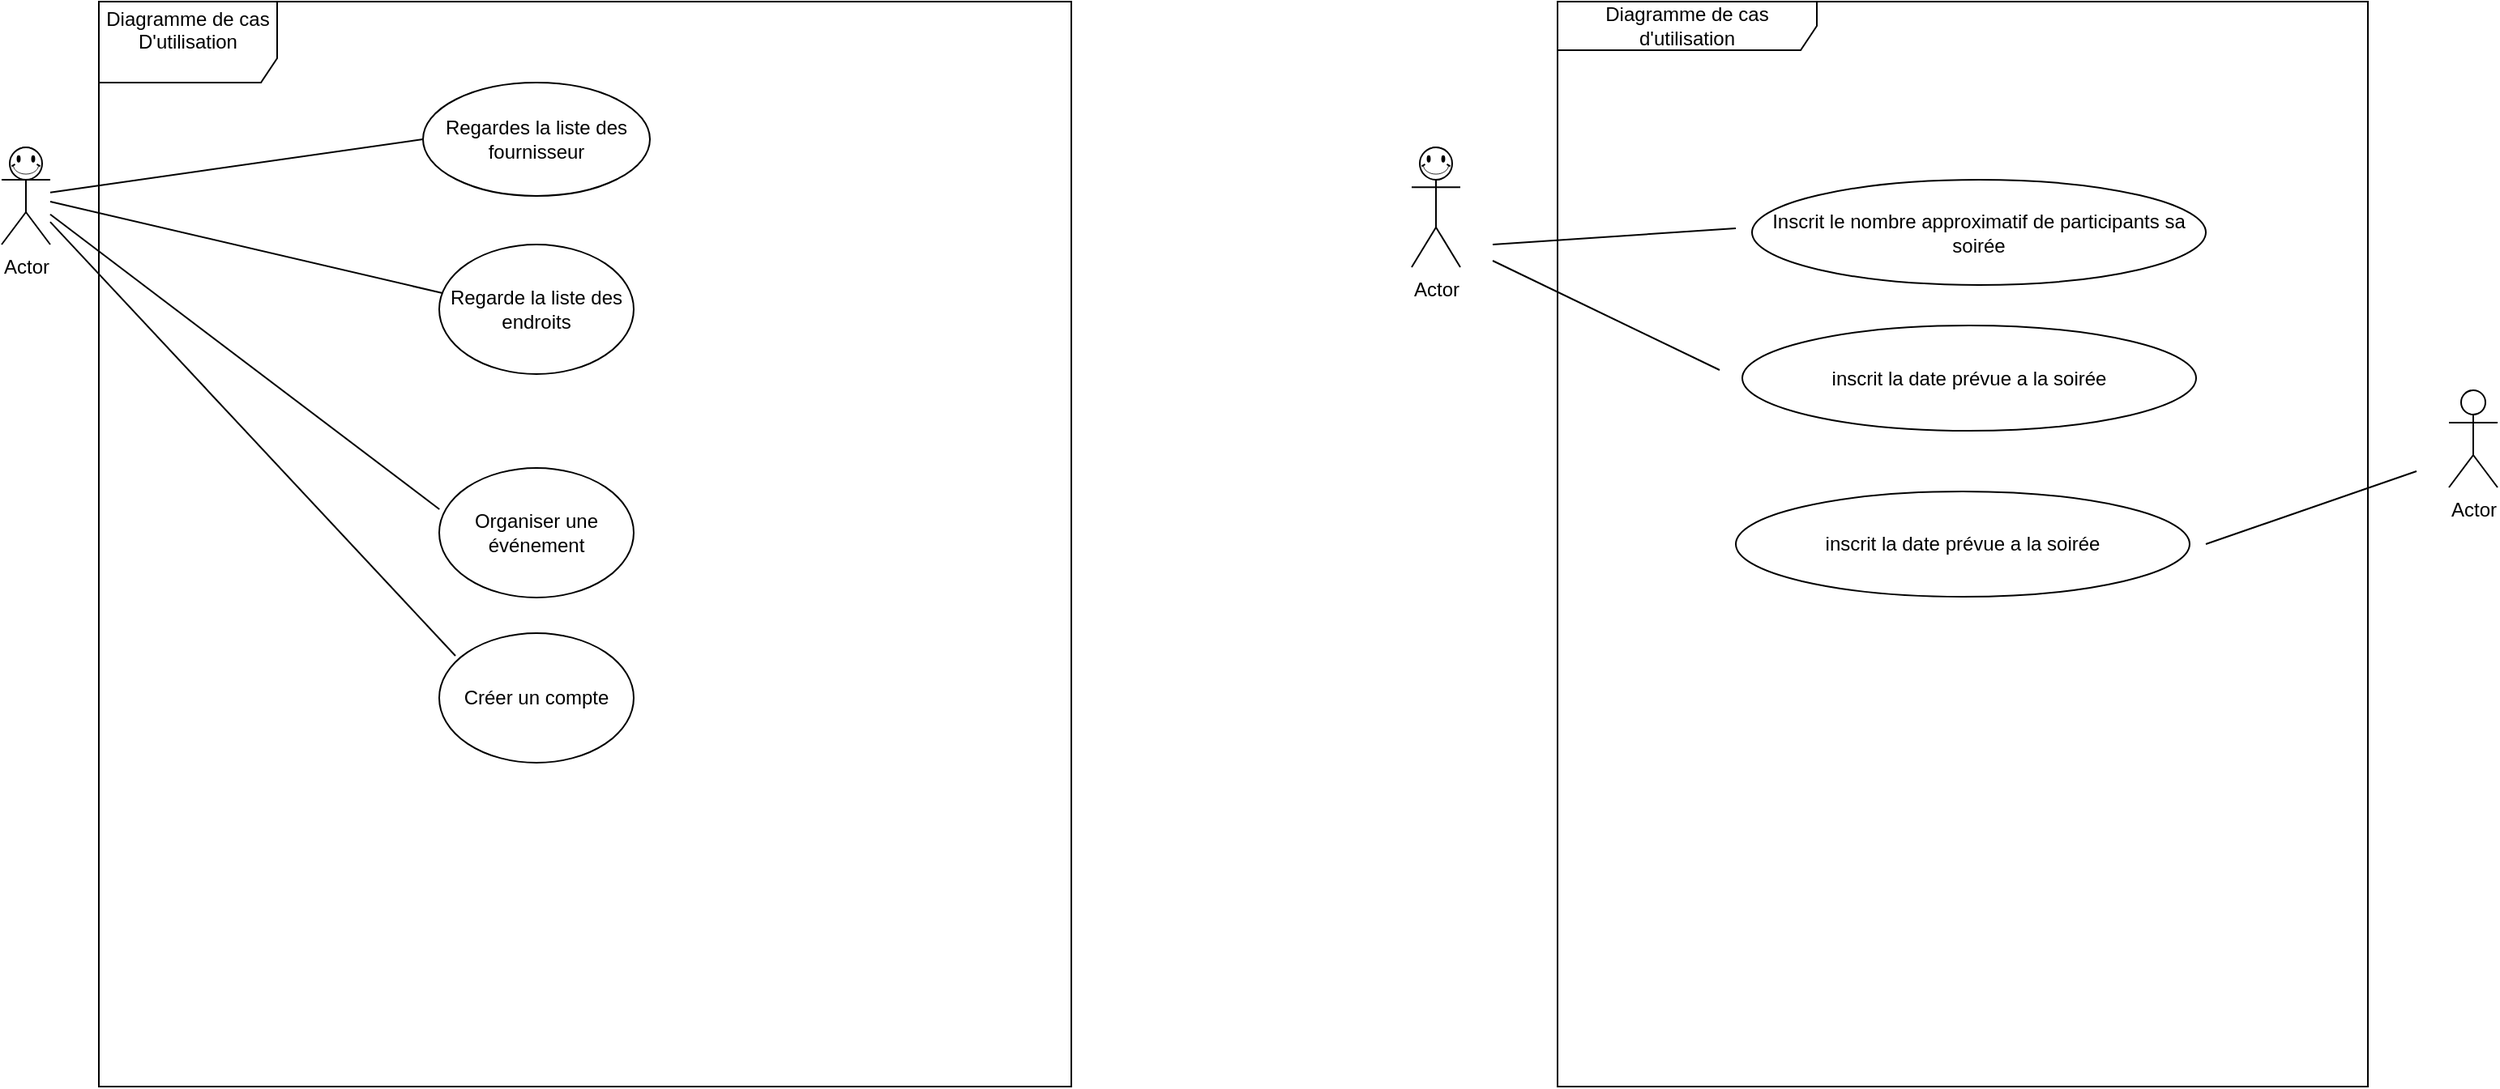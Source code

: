 <mxfile version="24.3.1" type="github">
  <diagram name="Page-1" id="fd_hAKjFNYpGGn4z0pOC">
    <mxGraphModel dx="1692" dy="397" grid="1" gridSize="10" guides="1" tooltips="1" connect="1" arrows="1" fold="1" page="1" pageScale="1" pageWidth="827" pageHeight="1169" math="0" shadow="0">
      <root>
        <mxCell id="0" />
        <mxCell id="1" parent="0" />
        <mxCell id="66J13lPszPc7OscdI4Re-3" value="Actor" style="shape=umlActor;verticalLabelPosition=bottom;verticalAlign=top;html=1;outlineConnect=0;" parent="1" vertex="1">
          <mxGeometry x="70" y="170" width="30" height="74" as="geometry" />
        </mxCell>
        <mxCell id="66J13lPszPc7OscdI4Re-4" value="Actor" style="shape=umlActor;verticalLabelPosition=bottom;verticalAlign=top;html=1;outlineConnect=0;" parent="1" vertex="1">
          <mxGeometry x="710" y="320" width="30" height="60" as="geometry" />
        </mxCell>
        <mxCell id="66J13lPszPc7OscdI4Re-8" value="" style="verticalLabelPosition=bottom;verticalAlign=top;html=1;shape=mxgraph.basic.smiley" parent="1" vertex="1">
          <mxGeometry x="75" y="170" width="20" height="20" as="geometry" />
        </mxCell>
        <mxCell id="KfJhYv4nb-8RnHJ_QU3o-8" value="Diagramme de cas d&#39;utilisation" style="shape=umlFrame;whiteSpace=wrap;html=1;pointerEvents=0;recursiveResize=0;container=1;collapsible=0;width=160;" vertex="1" parent="1">
          <mxGeometry x="160" y="80" width="500" height="670" as="geometry" />
        </mxCell>
        <mxCell id="KfJhYv4nb-8RnHJ_QU3o-11" value="&lt;div&gt;Inscrit le nombre approximatif de participants sa soirée&lt;/div&gt;" style="ellipse;html=1;whiteSpace=wrap;" vertex="1" parent="KfJhYv4nb-8RnHJ_QU3o-8">
          <mxGeometry x="120" y="110" width="280" height="65" as="geometry" />
        </mxCell>
        <mxCell id="KfJhYv4nb-8RnHJ_QU3o-14" value="" style="endArrow=none;startArrow=none;endFill=0;startFill=0;endSize=8;html=1;verticalAlign=bottom;labelBackgroundColor=none;strokeWidth=1;rounded=0;" edge="1" parent="KfJhYv4nb-8RnHJ_QU3o-8">
          <mxGeometry width="160" relative="1" as="geometry">
            <mxPoint x="-40" y="150" as="sourcePoint" />
            <mxPoint x="110" y="140" as="targetPoint" />
          </mxGeometry>
        </mxCell>
        <mxCell id="KfJhYv4nb-8RnHJ_QU3o-15" value="&lt;div&gt;inscrit la date prévue a la soirée&lt;/div&gt;" style="ellipse;html=1;whiteSpace=wrap;" vertex="1" parent="KfJhYv4nb-8RnHJ_QU3o-8">
          <mxGeometry x="114" y="200" width="280" height="65" as="geometry" />
        </mxCell>
        <mxCell id="KfJhYv4nb-8RnHJ_QU3o-16" value="" style="endArrow=none;startArrow=none;endFill=0;startFill=0;endSize=8;html=1;verticalAlign=bottom;labelBackgroundColor=none;strokeWidth=1;rounded=0;" edge="1" parent="KfJhYv4nb-8RnHJ_QU3o-8">
          <mxGeometry width="160" relative="1" as="geometry">
            <mxPoint x="-40" y="160" as="sourcePoint" />
            <mxPoint x="100" y="227.5" as="targetPoint" />
          </mxGeometry>
        </mxCell>
        <mxCell id="KfJhYv4nb-8RnHJ_QU3o-17" value="" style="endArrow=none;startArrow=none;endFill=0;startFill=0;endSize=8;html=1;verticalAlign=bottom;labelBackgroundColor=none;strokeWidth=1;rounded=0;" edge="1" parent="KfJhYv4nb-8RnHJ_QU3o-8">
          <mxGeometry width="160" relative="1" as="geometry">
            <mxPoint x="400" y="335" as="sourcePoint" />
            <mxPoint x="530" y="290" as="targetPoint" />
          </mxGeometry>
        </mxCell>
        <mxCell id="KfJhYv4nb-8RnHJ_QU3o-18" value="&lt;div&gt;inscrit la date prévue a la soirée&lt;/div&gt;" style="ellipse;html=1;whiteSpace=wrap;" vertex="1" parent="KfJhYv4nb-8RnHJ_QU3o-8">
          <mxGeometry x="110" y="302.5" width="280" height="65" as="geometry" />
        </mxCell>
        <mxCell id="0vhhkYOt-qyEH0Bgxad_-2" value="Actor" style="shape=umlActor;verticalLabelPosition=bottom;verticalAlign=top;html=1;outlineConnect=0;" vertex="1" parent="1">
          <mxGeometry x="-800" y="170" width="30" height="60" as="geometry" />
        </mxCell>
        <mxCell id="0vhhkYOt-qyEH0Bgxad_-4" value="" style="verticalLabelPosition=bottom;verticalAlign=top;html=1;shape=mxgraph.basic.smiley" vertex="1" parent="1">
          <mxGeometry x="-795" y="170" width="20" height="20" as="geometry" />
        </mxCell>
        <mxCell id="0vhhkYOt-qyEH0Bgxad_-6" value="&lt;div&gt;Diagramme de cas D&#39;utilisation&lt;/div&gt;&lt;div&gt;&lt;br&gt;&lt;/div&gt;" style="shape=umlFrame;whiteSpace=wrap;html=1;pointerEvents=0;width=110;height=50;" vertex="1" parent="1">
          <mxGeometry x="-740" y="80" width="600" height="670" as="geometry" />
        </mxCell>
        <mxCell id="0vhhkYOt-qyEH0Bgxad_-7" value="Regardes la liste des fournisseur" style="ellipse;whiteSpace=wrap;html=1;" vertex="1" parent="1">
          <mxGeometry x="-540" y="130" width="140" height="70" as="geometry" />
        </mxCell>
        <mxCell id="0vhhkYOt-qyEH0Bgxad_-8" value="" style="endArrow=none;html=1;rounded=0;entryX=0;entryY=0.5;entryDx=0;entryDy=0;" edge="1" parent="1" source="0vhhkYOt-qyEH0Bgxad_-2" target="0vhhkYOt-qyEH0Bgxad_-7">
          <mxGeometry width="50" height="50" relative="1" as="geometry">
            <mxPoint x="-610" y="270" as="sourcePoint" />
            <mxPoint x="-560" y="220" as="targetPoint" />
          </mxGeometry>
        </mxCell>
        <mxCell id="0vhhkYOt-qyEH0Bgxad_-9" value="Regarde la liste des endroits" style="ellipse;whiteSpace=wrap;html=1;" vertex="1" parent="1">
          <mxGeometry x="-530" y="230" width="120" height="80" as="geometry" />
        </mxCell>
        <mxCell id="0vhhkYOt-qyEH0Bgxad_-10" value="" style="endArrow=none;html=1;rounded=0;exitX=0.017;exitY=0.375;exitDx=0;exitDy=0;exitPerimeter=0;" edge="1" parent="1" source="0vhhkYOt-qyEH0Bgxad_-9" target="0vhhkYOt-qyEH0Bgxad_-2">
          <mxGeometry width="50" height="50" relative="1" as="geometry">
            <mxPoint x="-810" y="220" as="sourcePoint" />
            <mxPoint x="-760" y="170" as="targetPoint" />
          </mxGeometry>
        </mxCell>
        <mxCell id="0vhhkYOt-qyEH0Bgxad_-13" value="Organiser une événement" style="ellipse;whiteSpace=wrap;html=1;" vertex="1" parent="1">
          <mxGeometry x="-530" y="368" width="120" height="80" as="geometry" />
        </mxCell>
        <mxCell id="fDqY2x87GNLqqhqDn0j4-6" value="&amp;nbsp;" style="text;whiteSpace=wrap;html=1;" vertex="1" parent="1">
          <mxGeometry x="-180" y="450" width="40" height="40" as="geometry" />
        </mxCell>
        <mxCell id="0vhhkYOt-qyEH0Bgxad_-14" value="" style="endArrow=none;html=1;rounded=0;exitX=0.001;exitY=0.319;exitDx=0;exitDy=0;exitPerimeter=0;" edge="1" parent="1" source="0vhhkYOt-qyEH0Bgxad_-13" target="0vhhkYOt-qyEH0Bgxad_-2">
          <mxGeometry width="50" height="50" relative="1" as="geometry">
            <mxPoint x="-518" y="270" as="sourcePoint" />
            <mxPoint x="-770" y="200" as="targetPoint" />
          </mxGeometry>
        </mxCell>
        <mxCell id="0vhhkYOt-qyEH0Bgxad_-15" value="Créer un compte" style="ellipse;whiteSpace=wrap;html=1;" vertex="1" parent="1">
          <mxGeometry x="-530" y="470" width="120" height="80" as="geometry" />
        </mxCell>
        <mxCell id="0vhhkYOt-qyEH0Bgxad_-16" value="" style="endArrow=none;html=1;rounded=0;exitX=0.001;exitY=0.319;exitDx=0;exitDy=0;exitPerimeter=0;fontStyle=1" edge="1" parent="1" target="0vhhkYOt-qyEH0Bgxad_-2">
          <mxGeometry width="50" height="50" relative="1" as="geometry">
            <mxPoint x="-520" y="484" as="sourcePoint" />
            <mxPoint x="-760" y="290" as="targetPoint" />
          </mxGeometry>
        </mxCell>
      </root>
    </mxGraphModel>
  </diagram>
</mxfile>
